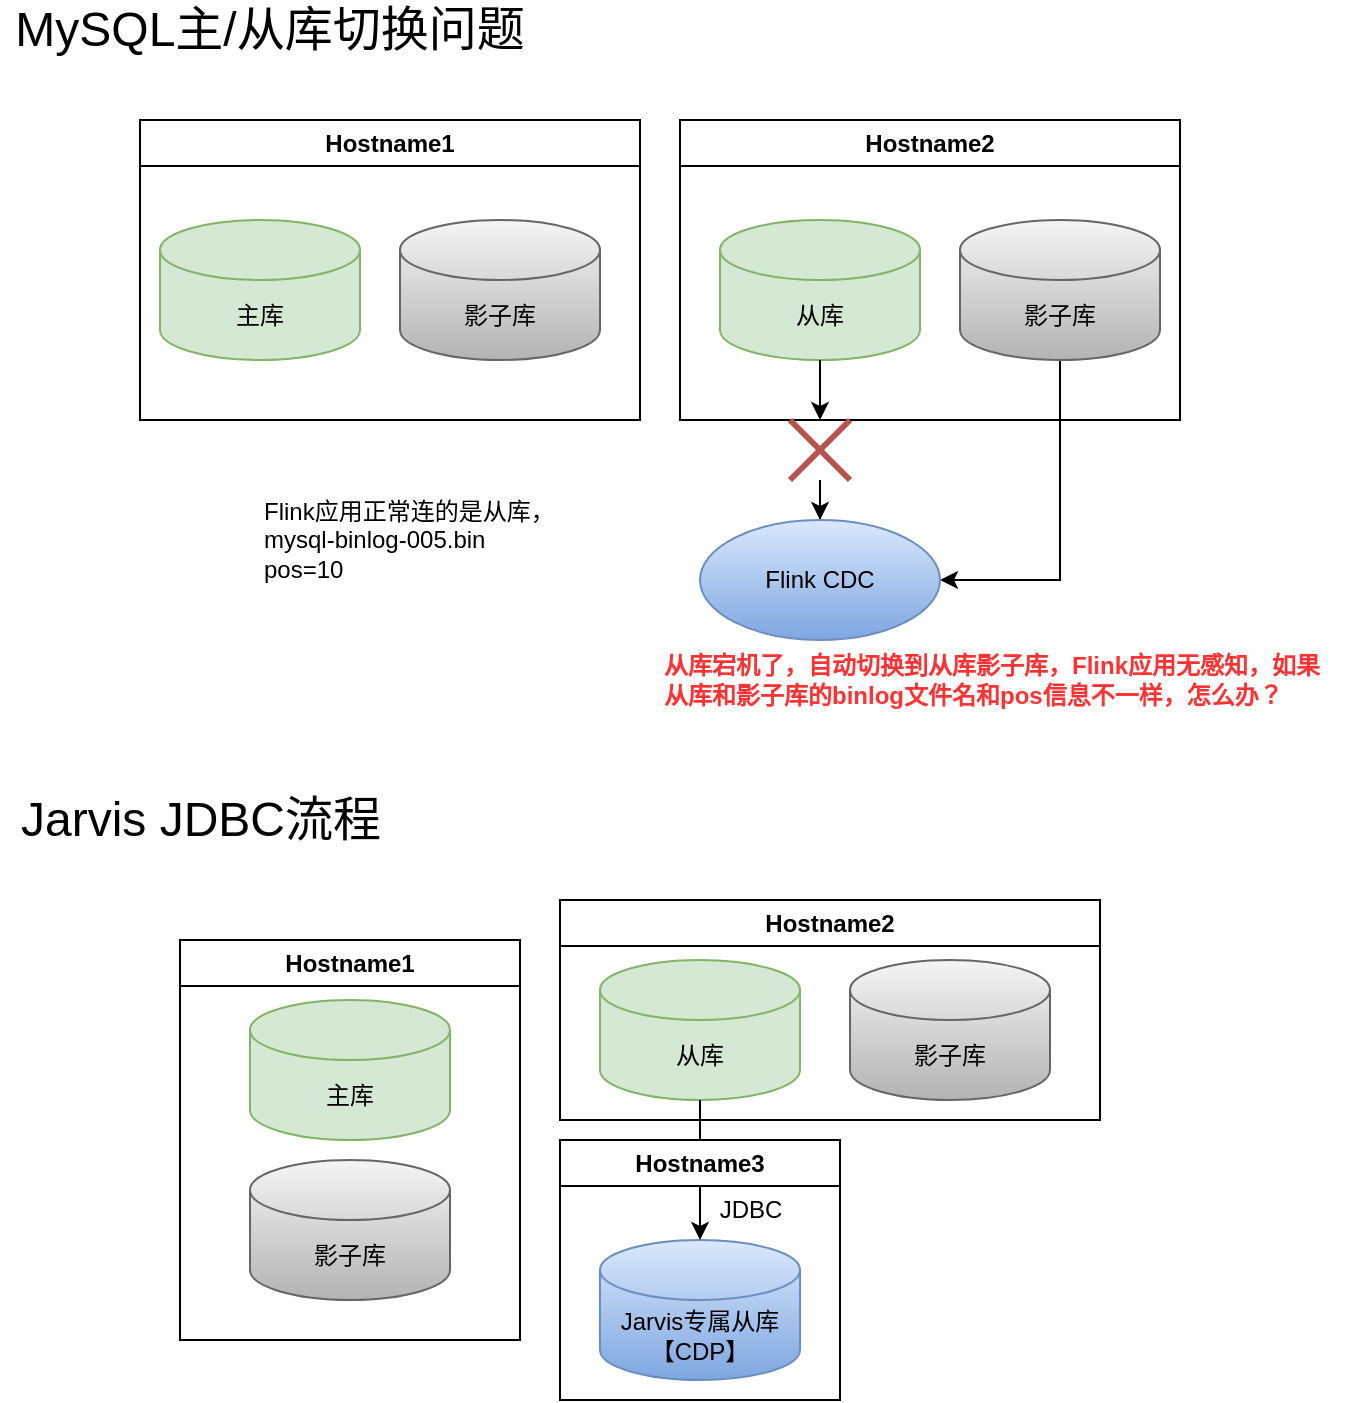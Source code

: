 <mxfile version="22.0.8" type="github">
  <diagram name="Page-1" id="32ATZdngchGKsi4qy3dn">
    <mxGraphModel dx="934" dy="562" grid="1" gridSize="10" guides="1" tooltips="1" connect="1" arrows="1" fold="1" page="1" pageScale="1" pageWidth="850" pageHeight="1100" math="0" shadow="0">
      <root>
        <mxCell id="0" />
        <mxCell id="1" parent="0" />
        <mxCell id="y7jmpfKo2dBx63ZG00Ak-2" value="&lt;font style=&quot;font-size: 24px;&quot;&gt;MySQL主/从库切换问题&lt;/font&gt;" style="text;html=1;strokeColor=none;fillColor=none;align=center;verticalAlign=middle;whiteSpace=wrap;rounded=0;" parent="1" vertex="1">
          <mxGeometry x="10" y="110" width="270" height="30" as="geometry" />
        </mxCell>
        <mxCell id="y7jmpfKo2dBx63ZG00Ak-3" value="主库" style="shape=cylinder3;whiteSpace=wrap;html=1;boundedLbl=1;backgroundOutline=1;size=15;fillColor=#d5e8d4;strokeColor=#82b366;" parent="1" vertex="1">
          <mxGeometry x="90" y="220" width="100" height="70" as="geometry" />
        </mxCell>
        <mxCell id="y7jmpfKo2dBx63ZG00Ak-4" value="影子库" style="shape=cylinder3;whiteSpace=wrap;html=1;boundedLbl=1;backgroundOutline=1;size=15;fillColor=#f5f5f5;gradientColor=#b3b3b3;strokeColor=#666666;" parent="1" vertex="1">
          <mxGeometry x="210" y="220" width="100" height="70" as="geometry" />
        </mxCell>
        <mxCell id="JSxCDw3PMIhSAgQZjtiB-2" style="edgeStyle=orthogonalEdgeStyle;rounded=0;orthogonalLoop=1;jettySize=auto;html=1;exitX=0.5;exitY=1;exitDx=0;exitDy=0;exitPerimeter=0;" edge="1" parent="1" source="y7jmpfKo2dBx63ZG00Ak-18" target="y7jmpfKo2dBx63ZG00Ak-15">
          <mxGeometry relative="1" as="geometry" />
        </mxCell>
        <mxCell id="y7jmpfKo2dBx63ZG00Ak-5" value="从库" style="shape=cylinder3;whiteSpace=wrap;html=1;boundedLbl=1;backgroundOutline=1;size=15;fillColor=#d5e8d4;strokeColor=#82b366;" parent="1" vertex="1">
          <mxGeometry x="370" y="220" width="100" height="70" as="geometry" />
        </mxCell>
        <mxCell id="JSxCDw3PMIhSAgQZjtiB-3" style="edgeStyle=orthogonalEdgeStyle;rounded=0;orthogonalLoop=1;jettySize=auto;html=1;exitX=0.5;exitY=1;exitDx=0;exitDy=0;exitPerimeter=0;entryX=1;entryY=0.5;entryDx=0;entryDy=0;" edge="1" parent="1" source="y7jmpfKo2dBx63ZG00Ak-6" target="y7jmpfKo2dBx63ZG00Ak-15">
          <mxGeometry relative="1" as="geometry" />
        </mxCell>
        <mxCell id="y7jmpfKo2dBx63ZG00Ak-6" value="影子库" style="shape=cylinder3;whiteSpace=wrap;html=1;boundedLbl=1;backgroundOutline=1;size=15;fillColor=#f5f5f5;gradientColor=#b3b3b3;strokeColor=#666666;" parent="1" vertex="1">
          <mxGeometry x="490" y="220" width="100" height="70" as="geometry" />
        </mxCell>
        <mxCell id="y7jmpfKo2dBx63ZG00Ak-7" value="Hostname1" style="swimlane;whiteSpace=wrap;html=1;" parent="1" vertex="1">
          <mxGeometry x="80" y="170" width="250" height="150" as="geometry" />
        </mxCell>
        <mxCell id="y7jmpfKo2dBx63ZG00Ak-8" value="Hostname2" style="swimlane;whiteSpace=wrap;html=1;" parent="1" vertex="1">
          <mxGeometry x="350" y="170" width="250" height="150" as="geometry" />
        </mxCell>
        <mxCell id="y7jmpfKo2dBx63ZG00Ak-15" value="Flink CDC" style="ellipse;whiteSpace=wrap;html=1;fillColor=#dae8fc;gradientColor=#7ea6e0;strokeColor=#6c8ebf;" parent="1" vertex="1">
          <mxGeometry x="360" y="370" width="120" height="60" as="geometry" />
        </mxCell>
        <mxCell id="y7jmpfKo2dBx63ZG00Ak-17" value="Flink应用正常连的是从库，&lt;br&gt;mysql-binlog-005.bin &lt;br&gt;pos=10" style="text;html=1;align=left;verticalAlign=middle;resizable=0;points=[];autosize=1;strokeColor=none;fillColor=none;" parent="1" vertex="1">
          <mxGeometry x="140" y="350" width="170" height="60" as="geometry" />
        </mxCell>
        <mxCell id="y7jmpfKo2dBx63ZG00Ak-21" value="&lt;b&gt;&lt;font color=&quot;#ff3333&quot;&gt;从库宕机了，自动切换到从库影子库，Flink应用无感知，如果&lt;br&gt;从库和影子库的binlog文件名和pos信息不一样，怎么办？&lt;/font&gt;&lt;/b&gt;" style="text;html=1;align=left;verticalAlign=middle;resizable=0;points=[];autosize=1;strokeColor=none;fillColor=none;" parent="1" vertex="1">
          <mxGeometry x="340" y="430" width="350" height="40" as="geometry" />
        </mxCell>
        <mxCell id="JSxCDw3PMIhSAgQZjtiB-4" value="" style="edgeStyle=orthogonalEdgeStyle;rounded=0;orthogonalLoop=1;jettySize=auto;html=1;exitX=0.5;exitY=1;exitDx=0;exitDy=0;exitPerimeter=0;" edge="1" parent="1" source="y7jmpfKo2dBx63ZG00Ak-5" target="y7jmpfKo2dBx63ZG00Ak-18">
          <mxGeometry relative="1" as="geometry">
            <mxPoint x="420" y="290" as="sourcePoint" />
            <mxPoint x="420" y="370" as="targetPoint" />
          </mxGeometry>
        </mxCell>
        <mxCell id="y7jmpfKo2dBx63ZG00Ak-18" value="" style="shape=umlDestroy;whiteSpace=wrap;html=1;strokeWidth=3;targetShapes=umlLifeline;fillColor=#f8cecc;strokeColor=#b85450;gradientColor=#ea6b66;" parent="1" vertex="1">
          <mxGeometry x="405" y="320" width="30" height="30" as="geometry" />
        </mxCell>
        <mxCell id="JSxCDw3PMIhSAgQZjtiB-5" value="&lt;font style=&quot;font-size: 24px;&quot;&gt;Jarvis JDBC流程&lt;/font&gt;" style="text;html=1;align=center;verticalAlign=middle;resizable=0;points=[];autosize=1;strokeColor=none;fillColor=none;" vertex="1" parent="1">
          <mxGeometry x="10" y="500" width="200" height="40" as="geometry" />
        </mxCell>
        <mxCell id="JSxCDw3PMIhSAgQZjtiB-9" value="从库" style="shape=cylinder3;whiteSpace=wrap;html=1;boundedLbl=1;backgroundOutline=1;size=15;fillColor=#d5e8d4;strokeColor=#82b366;" vertex="1" parent="1">
          <mxGeometry x="310" y="590" width="100" height="70" as="geometry" />
        </mxCell>
        <mxCell id="JSxCDw3PMIhSAgQZjtiB-10" value="影子库" style="shape=cylinder3;whiteSpace=wrap;html=1;boundedLbl=1;backgroundOutline=1;size=15;fillColor=#f5f5f5;strokeColor=#666666;gradientColor=#b3b3b3;" vertex="1" parent="1">
          <mxGeometry x="435" y="590" width="100" height="70" as="geometry" />
        </mxCell>
        <mxCell id="JSxCDw3PMIhSAgQZjtiB-11" value="Jarvis专属从库【CDP】" style="shape=cylinder3;whiteSpace=wrap;html=1;boundedLbl=1;backgroundOutline=1;size=15;fillColor=#dae8fc;strokeColor=#6c8ebf;gradientColor=#7ea6e0;" vertex="1" parent="1">
          <mxGeometry x="310" y="730" width="100" height="70" as="geometry" />
        </mxCell>
        <mxCell id="JSxCDw3PMIhSAgQZjtiB-12" style="edgeStyle=orthogonalEdgeStyle;rounded=0;orthogonalLoop=1;jettySize=auto;html=1;exitX=0.5;exitY=1;exitDx=0;exitDy=0;exitPerimeter=0;entryX=0.5;entryY=0;entryDx=0;entryDy=0;entryPerimeter=0;" edge="1" parent="1" source="JSxCDw3PMIhSAgQZjtiB-9" target="JSxCDw3PMIhSAgQZjtiB-11">
          <mxGeometry relative="1" as="geometry" />
        </mxCell>
        <mxCell id="JSxCDw3PMIhSAgQZjtiB-13" value="JDBC" style="text;html=1;align=center;verticalAlign=middle;resizable=0;points=[];autosize=1;strokeColor=none;fillColor=none;" vertex="1" parent="1">
          <mxGeometry x="360" y="700" width="50" height="30" as="geometry" />
        </mxCell>
        <mxCell id="JSxCDw3PMIhSAgQZjtiB-14" value="Hostname1" style="swimlane;whiteSpace=wrap;html=1;" vertex="1" parent="1">
          <mxGeometry x="100" y="580" width="170" height="200" as="geometry" />
        </mxCell>
        <mxCell id="JSxCDw3PMIhSAgQZjtiB-7" value="主库" style="shape=cylinder3;whiteSpace=wrap;html=1;boundedLbl=1;backgroundOutline=1;size=15;fillColor=#d5e8d4;strokeColor=#82b366;" vertex="1" parent="JSxCDw3PMIhSAgQZjtiB-14">
          <mxGeometry x="35" y="30" width="100" height="70" as="geometry" />
        </mxCell>
        <mxCell id="JSxCDw3PMIhSAgQZjtiB-8" value="影子库" style="shape=cylinder3;whiteSpace=wrap;html=1;boundedLbl=1;backgroundOutline=1;size=15;fillColor=#f5f5f5;strokeColor=#666666;gradientColor=#b3b3b3;" vertex="1" parent="JSxCDw3PMIhSAgQZjtiB-14">
          <mxGeometry x="35" y="110" width="100" height="70" as="geometry" />
        </mxCell>
        <mxCell id="JSxCDw3PMIhSAgQZjtiB-15" value="Hostname2" style="swimlane;whiteSpace=wrap;html=1;" vertex="1" parent="1">
          <mxGeometry x="290" y="560" width="270" height="110" as="geometry" />
        </mxCell>
        <mxCell id="JSxCDw3PMIhSAgQZjtiB-18" value="Hostname3" style="swimlane;whiteSpace=wrap;html=1;" vertex="1" parent="1">
          <mxGeometry x="290" y="680" width="140" height="130" as="geometry" />
        </mxCell>
      </root>
    </mxGraphModel>
  </diagram>
</mxfile>
